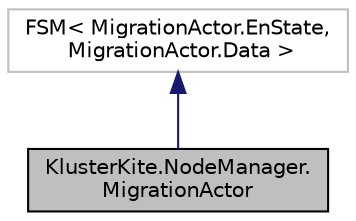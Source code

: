 digraph "KlusterKite.NodeManager.MigrationActor"
{
  edge [fontname="Helvetica",fontsize="10",labelfontname="Helvetica",labelfontsize="10"];
  node [fontname="Helvetica",fontsize="10",shape=record];
  Node0 [label="KlusterKite.NodeManager.\lMigrationActor",height=0.2,width=0.4,color="black", fillcolor="grey75", style="filled", fontcolor="black"];
  Node1 -> Node0 [dir="back",color="midnightblue",fontsize="10",style="solid",fontname="Helvetica"];
  Node1 [label="FSM\< MigrationActor.EnState,\l MigrationActor.Data \>",height=0.2,width=0.4,color="grey75", fillcolor="white", style="filled"];
}
